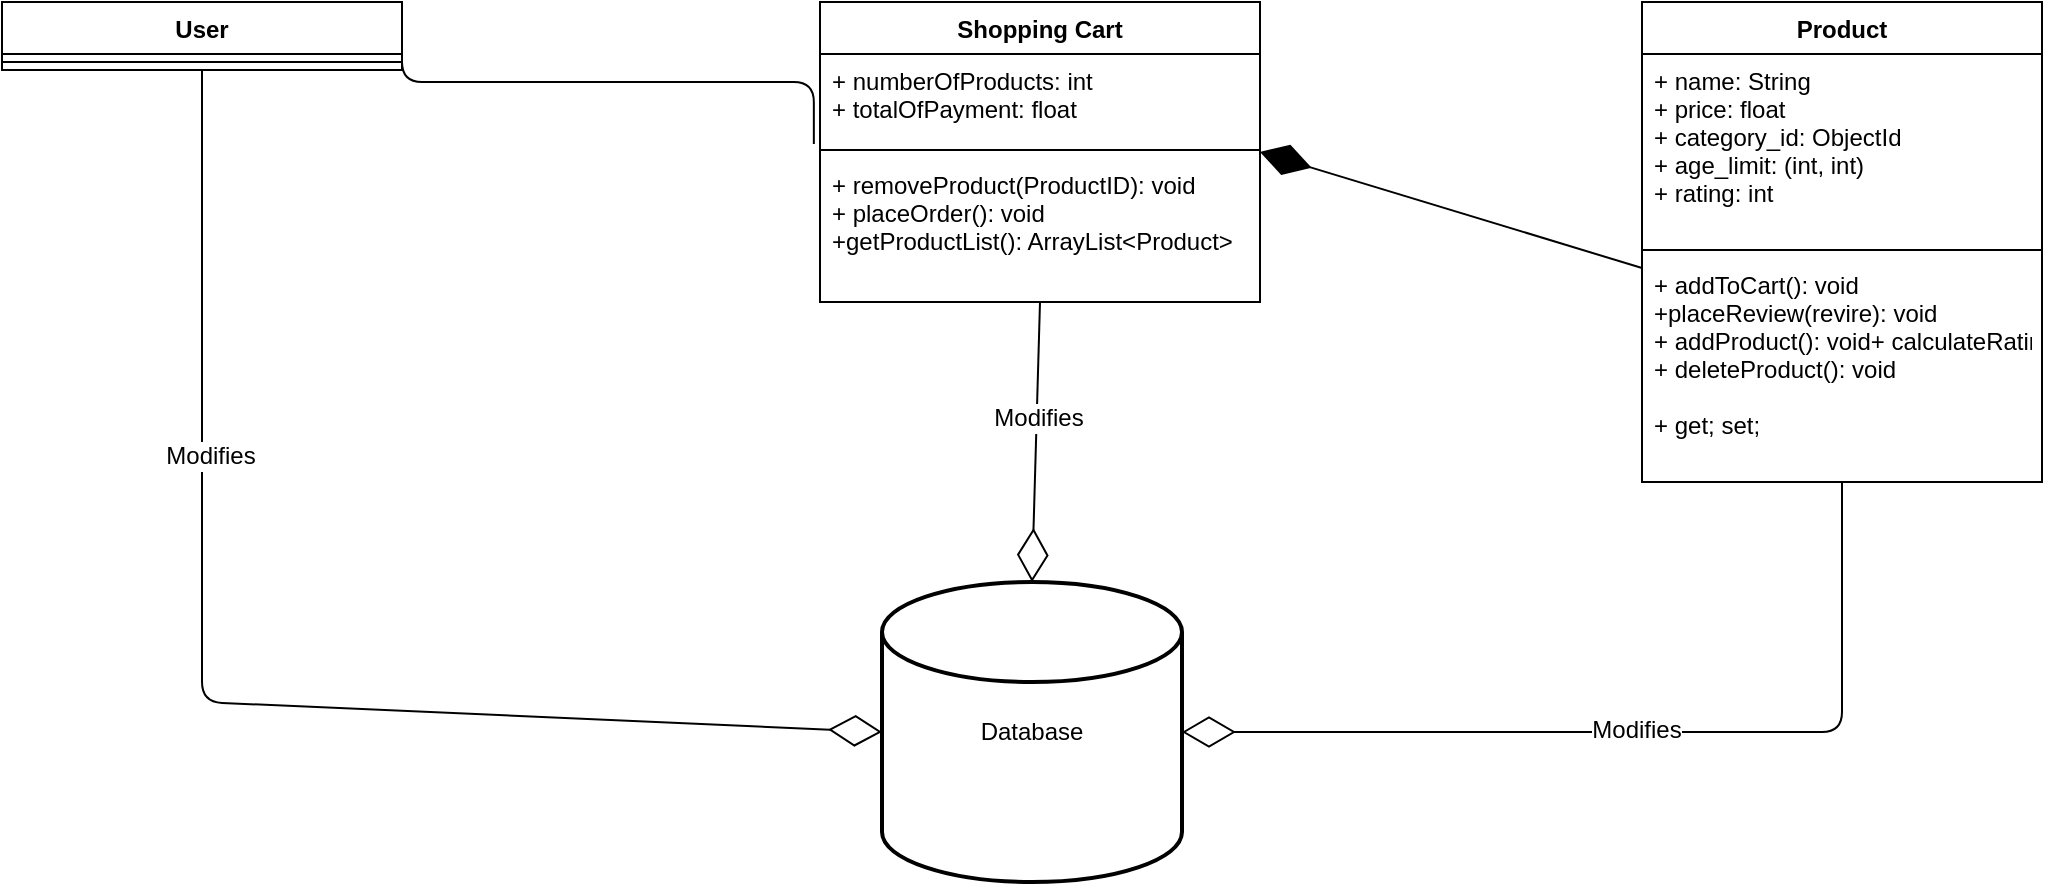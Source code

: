 <mxfile version="10.6.3" type="device"><diagram id="UX1oftJutESFSWoeXMth" name="Page-1"><mxGraphModel dx="2434" dy="1181" grid="1" gridSize="10" guides="1" tooltips="1" connect="1" arrows="1" fold="1" page="0" pageScale="1" pageWidth="850" pageHeight="1100" math="0" shadow="0"><root><mxCell id="0"/><mxCell id="1" parent="0"/><mxCell id="njoJiJsdo76rPjizl_xQ-5" value="Shopping Cart" style="swimlane;fontStyle=1;align=center;verticalAlign=top;childLayout=stackLayout;horizontal=1;startSize=26;horizontalStack=0;resizeParent=1;resizeParentMax=0;resizeLast=0;collapsible=1;marginBottom=0;" vertex="1" parent="1"><mxGeometry x="-361" y="-40" width="220" height="150" as="geometry"/></mxCell><mxCell id="njoJiJsdo76rPjizl_xQ-6" value="+ numberOfProducts: int&#xA;+ totalOfPayment: float" style="text;strokeColor=none;fillColor=none;align=left;verticalAlign=top;spacingLeft=4;spacingRight=4;overflow=hidden;rotatable=0;points=[[0,0.5],[1,0.5]];portConstraint=eastwest;" vertex="1" parent="njoJiJsdo76rPjizl_xQ-5"><mxGeometry y="26" width="220" height="44" as="geometry"/></mxCell><mxCell id="njoJiJsdo76rPjizl_xQ-7" value="" style="line;strokeWidth=1;fillColor=none;align=left;verticalAlign=middle;spacingTop=-1;spacingLeft=3;spacingRight=3;rotatable=0;labelPosition=right;points=[];portConstraint=eastwest;" vertex="1" parent="njoJiJsdo76rPjizl_xQ-5"><mxGeometry y="70" width="220" height="8" as="geometry"/></mxCell><mxCell id="njoJiJsdo76rPjizl_xQ-8" value="+ removeProduct(ProductID): void&#xA;+ placeOrder(): void&#xA;+getProductList(): ArrayList&lt;Product&gt;&#xA;" style="text;strokeColor=none;fillColor=none;align=left;verticalAlign=top;spacingLeft=4;spacingRight=4;overflow=hidden;rotatable=0;points=[[0,0.5],[1,0.5]];portConstraint=eastwest;" vertex="1" parent="njoJiJsdo76rPjizl_xQ-5"><mxGeometry y="78" width="220" height="72" as="geometry"/></mxCell><mxCell id="njoJiJsdo76rPjizl_xQ-9" value="" style="endArrow=diamondThin;endFill=1;endSize=24;html=1;exitX=0;exitY=0.5;exitDx=0;exitDy=0;entryX=1;entryY=0.5;entryDx=0;entryDy=0;" edge="1" parent="1" target="njoJiJsdo76rPjizl_xQ-5"><mxGeometry width="160" relative="1" as="geometry"><mxPoint x="50" y="93" as="sourcePoint"/><mxPoint x="-190" y="130" as="targetPoint"/></mxGeometry></mxCell><mxCell id="njoJiJsdo76rPjizl_xQ-10" value="User" style="swimlane;fontStyle=1;align=center;verticalAlign=top;childLayout=stackLayout;horizontal=1;startSize=26;horizontalStack=0;resizeParent=1;resizeParentMax=0;resizeLast=0;collapsible=1;marginBottom=0;" vertex="1" parent="1"><mxGeometry x="-770" y="-40" width="200" height="34" as="geometry"/></mxCell><mxCell id="njoJiJsdo76rPjizl_xQ-12" value="" style="line;strokeWidth=1;fillColor=none;align=left;verticalAlign=middle;spacingTop=-1;spacingLeft=3;spacingRight=3;rotatable=0;labelPosition=right;points=[];portConstraint=eastwest;" vertex="1" parent="njoJiJsdo76rPjizl_xQ-10"><mxGeometry y="26" width="200" height="8" as="geometry"/></mxCell><mxCell id="njoJiJsdo76rPjizl_xQ-16" value="" style="edgeStyle=elbowEdgeStyle;html=1;endArrow=none;elbow=vertical;entryX=-0.014;entryY=1.023;entryDx=0;entryDy=0;entryPerimeter=0;exitX=1;exitY=0.25;exitDx=0;exitDy=0;" edge="1" parent="1" source="njoJiJsdo76rPjizl_xQ-10" target="njoJiJsdo76rPjizl_xQ-6"><mxGeometry width="160" relative="1" as="geometry"><mxPoint x="-680" y="10" as="sourcePoint"/><mxPoint x="-520" y="10" as="targetPoint"/></mxGeometry></mxCell><mxCell id="njoJiJsdo76rPjizl_xQ-17" value="Database" style="strokeWidth=2;html=1;shape=mxgraph.flowchart.database;whiteSpace=wrap;" vertex="1" parent="1"><mxGeometry x="-330" y="250" width="150" height="150" as="geometry"/></mxCell><mxCell id="njoJiJsdo76rPjizl_xQ-18" value="" style="endArrow=diamondThin;endFill=0;endSize=24;html=1;exitX=0.5;exitY=1;exitDx=0;exitDy=0;entryX=0.5;entryY=0;entryDx=0;entryDy=0;entryPerimeter=0;" edge="1" parent="1" source="njoJiJsdo76rPjizl_xQ-5" target="njoJiJsdo76rPjizl_xQ-17"><mxGeometry width="160" relative="1" as="geometry"><mxPoint x="-60" y="240" as="sourcePoint"/><mxPoint x="100" y="240" as="targetPoint"/></mxGeometry></mxCell><mxCell id="njoJiJsdo76rPjizl_xQ-19" value="Modifies" style="text;html=1;resizable=0;points=[];align=center;verticalAlign=middle;labelBackgroundColor=#ffffff;" vertex="1" connectable="0" parent="njoJiJsdo76rPjizl_xQ-18"><mxGeometry x="-0.171" relative="1" as="geometry"><mxPoint as="offset"/></mxGeometry></mxCell><mxCell id="njoJiJsdo76rPjizl_xQ-20" value="" style="endArrow=diamondThin;endFill=0;endSize=24;html=1;exitX=0.5;exitY=1;exitDx=0;exitDy=0;entryX=0;entryY=0.5;entryDx=0;entryDy=0;entryPerimeter=0;" edge="1" parent="1" source="njoJiJsdo76rPjizl_xQ-10" target="njoJiJsdo76rPjizl_xQ-17"><mxGeometry width="160" relative="1" as="geometry"><mxPoint x="-500" y="150" as="sourcePoint"/><mxPoint x="-340" y="150" as="targetPoint"/><Array as="points"><mxPoint x="-670" y="310"/></Array></mxGeometry></mxCell><mxCell id="njoJiJsdo76rPjizl_xQ-21" value="Modifies" style="text;html=1;resizable=0;points=[];align=center;verticalAlign=middle;labelBackgroundColor=#ffffff;" vertex="1" connectable="0" parent="njoJiJsdo76rPjizl_xQ-20"><mxGeometry x="-0.412" y="4" relative="1" as="geometry"><mxPoint as="offset"/></mxGeometry></mxCell><mxCell id="njoJiJsdo76rPjizl_xQ-24" value="Product" style="swimlane;fontStyle=1;align=center;verticalAlign=top;childLayout=stackLayout;horizontal=1;startSize=26;horizontalStack=0;resizeParent=1;resizeParentMax=0;resizeLast=0;collapsible=1;marginBottom=0;" vertex="1" parent="1"><mxGeometry x="50" y="-40" width="200" height="240" as="geometry"/></mxCell><mxCell id="njoJiJsdo76rPjizl_xQ-25" value="+ name: String&#xA;+ price: float&#xA;+ category_id: ObjectId&#xA;+ age_limit: (int, int)&#xA;+ rating: int&#xA;&#xA;&#xA;" style="text;strokeColor=none;fillColor=none;align=left;verticalAlign=top;spacingLeft=4;spacingRight=4;overflow=hidden;rotatable=0;points=[[0,0.5],[1,0.5]];portConstraint=eastwest;" vertex="1" parent="njoJiJsdo76rPjizl_xQ-24"><mxGeometry y="26" width="200" height="94" as="geometry"/></mxCell><mxCell id="njoJiJsdo76rPjizl_xQ-26" value="" style="line;strokeWidth=1;fillColor=none;align=left;verticalAlign=middle;spacingTop=-1;spacingLeft=3;spacingRight=3;rotatable=0;labelPosition=right;points=[];portConstraint=eastwest;" vertex="1" parent="njoJiJsdo76rPjizl_xQ-24"><mxGeometry y="120" width="200" height="8" as="geometry"/></mxCell><mxCell id="njoJiJsdo76rPjizl_xQ-27" value="+ addToCart(): void&#xA;+placeReview(revire): void&#xA;+ addProduct(): void+ calculateRating(): int&#xA;+ deleteProduct(): void&#xA;&#xA;+ get; set;&#xA;" style="text;strokeColor=none;fillColor=none;align=left;verticalAlign=top;spacingLeft=4;spacingRight=4;overflow=hidden;rotatable=0;points=[[0,0.5],[1,0.5]];portConstraint=eastwest;" vertex="1" parent="njoJiJsdo76rPjizl_xQ-24"><mxGeometry y="128" width="200" height="112" as="geometry"/></mxCell><mxCell id="njoJiJsdo76rPjizl_xQ-28" value="" style="endArrow=diamondThin;endFill=0;endSize=24;html=1;exitX=0.5;exitY=1;exitDx=0;exitDy=0;entryX=1;entryY=0.5;entryDx=0;entryDy=0;entryPerimeter=0;" edge="1" parent="1" source="njoJiJsdo76rPjizl_xQ-24" target="njoJiJsdo76rPjizl_xQ-17"><mxGeometry width="160" relative="1" as="geometry"><mxPoint x="80" y="310" as="sourcePoint"/><mxPoint x="240" y="310" as="targetPoint"/><Array as="points"><mxPoint x="150" y="325"/></Array></mxGeometry></mxCell><mxCell id="njoJiJsdo76rPjizl_xQ-29" value="&lt;div&gt;Modifies&lt;/div&gt;" style="text;html=1;resizable=0;points=[];align=center;verticalAlign=middle;labelBackgroundColor=#ffffff;" vertex="1" connectable="0" parent="njoJiJsdo76rPjizl_xQ-28"><mxGeometry x="0.002" y="-1" relative="1" as="geometry"><mxPoint as="offset"/></mxGeometry></mxCell></root></mxGraphModel></diagram></mxfile>